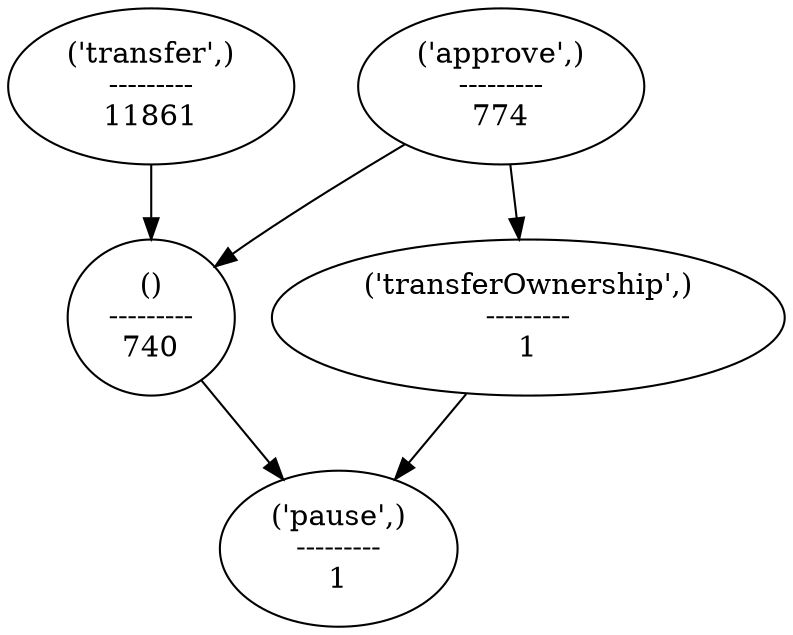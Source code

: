 strict digraph  {
"('transfer',)\n---------\n11861";
"()\n---------\n740";
"('pause',)\n---------\n1";
"('approve',)\n---------\n774";
"('transferOwnership',)\n---------\n1";
"('transfer',)\n---------\n11861" -> "()\n---------\n740";
"()\n---------\n740" -> "('pause',)\n---------\n1";
"('approve',)\n---------\n774" -> "()\n---------\n740";
"('approve',)\n---------\n774" -> "('transferOwnership',)\n---------\n1";
"('transferOwnership',)\n---------\n1" -> "('pause',)\n---------\n1";
}
